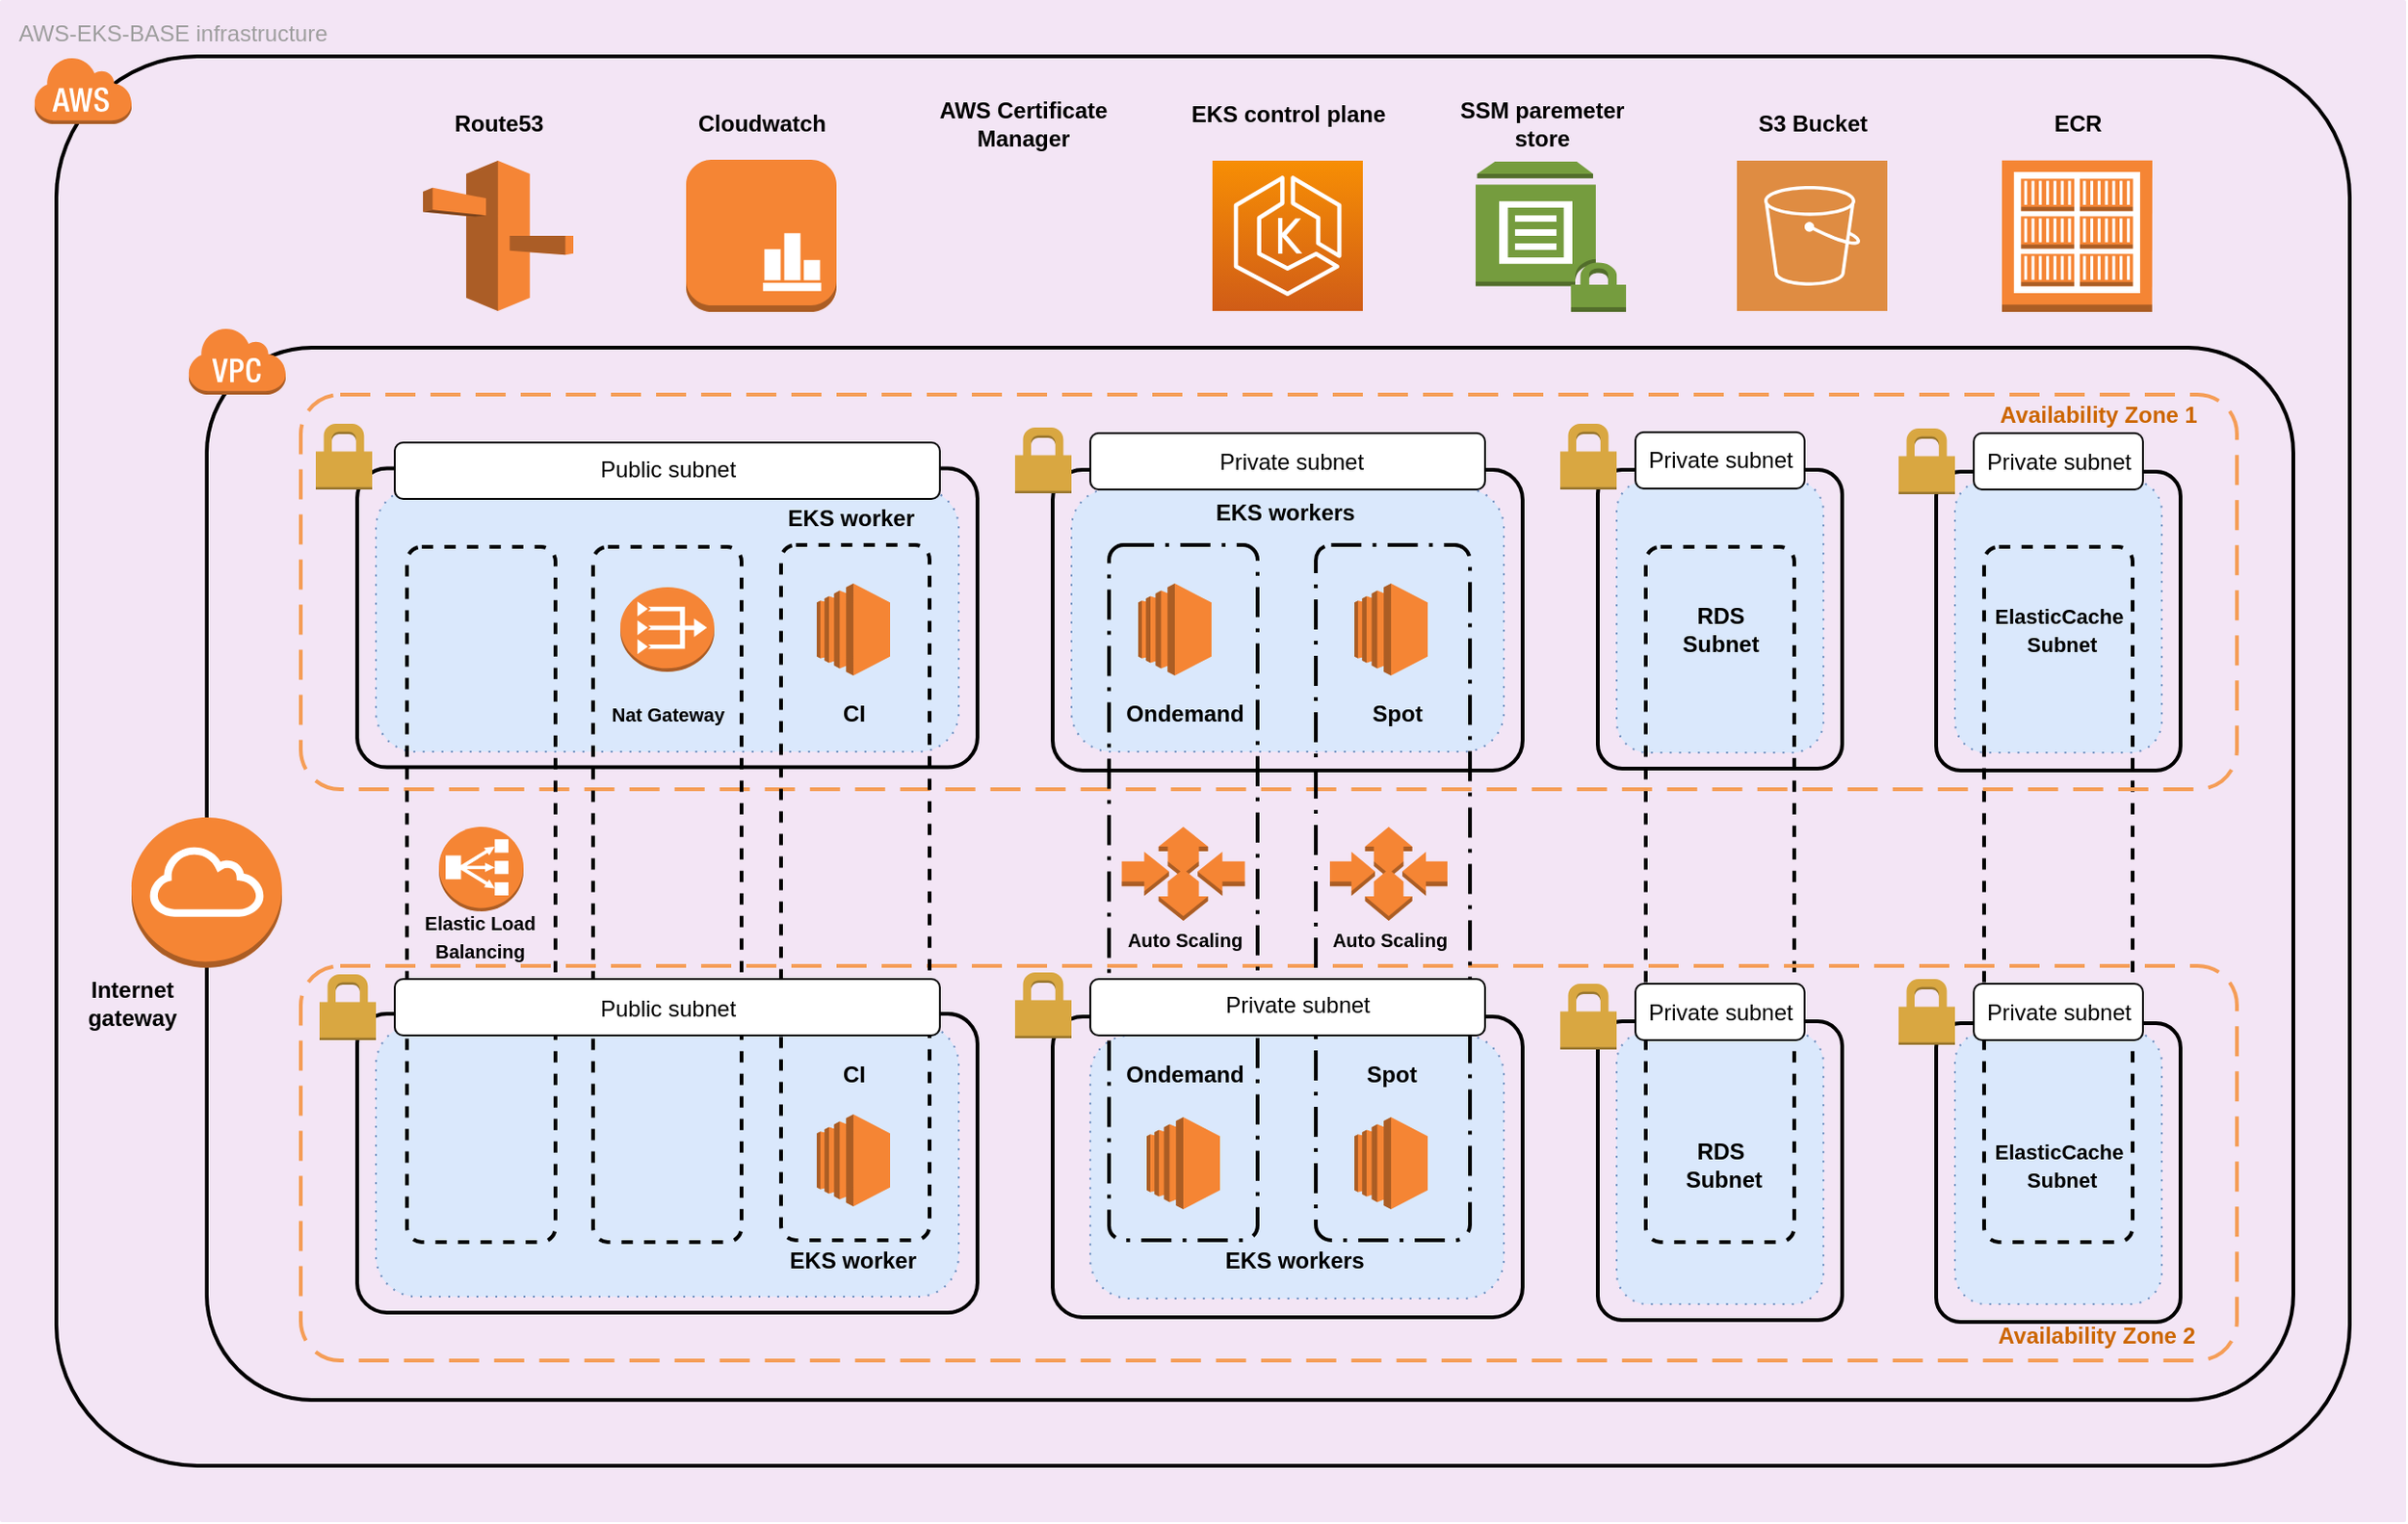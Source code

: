 <mxfile version="14.2.5" type="device" pages="2"><diagram id="iAn8QEVJtRfKhjhI61Tt" name="Infrastructure"><mxGraphModel dx="3950" dy="2390" grid="1" gridSize="10" guides="1" tooltips="1" connect="1" arrows="1" fold="1" page="1" pageScale="1" pageWidth="850" pageHeight="1100" math="0" shadow="0"><root><mxCell id="0"/><mxCell id="1" parent="0"/><mxCell id="174WUwP8dPGr4oo3nt5c-98" value="AWS-EKS-BASE infrastructure" style="points=[[0,0,0],[0.25,0,0],[0.5,0,0],[0.75,0,0],[1,0,0],[1,0.25,0],[1,0.5,0],[1,0.75,0],[1,1,0],[0.75,1,0],[0.5,1,0],[0.25,1,0],[0,1,0],[0,0.75,0],[0,0.5,0],[0,0.25,0]];rounded=1;absoluteArcSize=1;arcSize=2;html=1;strokeColor=none;gradientColor=none;shadow=0;dashed=0;fontSize=12;fontColor=#9E9E9E;align=left;verticalAlign=top;spacing=10;spacingTop=-4;fillColor=#F3E5F5;" parent="1" vertex="1"><mxGeometry x="-950" y="-980" width="1280" height="810" as="geometry"/></mxCell><mxCell id="-M0g3I70hWdwMRfYeMjo-8" value="" style="rounded=1;whiteSpace=wrap;html=1;dashed=1;dashPattern=1 4;fillColor=#dae8fc;strokeColor=#6c8ebf;" parent="1" vertex="1"><mxGeometry x="-90" y="-431" width="110" height="145" as="geometry"/></mxCell><mxCell id="YiKZC9dYokK5weJjMgLq-90" value="" style="rounded=1;arcSize=10;dashed=0;fillColor=none;gradientColor=none;strokeWidth=2;" parent="1" vertex="1"><mxGeometry x="-100" y="-436.5" width="130" height="159" as="geometry"/></mxCell><mxCell id="-M0g3I70hWdwMRfYeMjo-17" value="" style="rounded=1;whiteSpace=wrap;html=1;dashed=1;dashPattern=1 4;fillColor=#dae8fc;strokeColor=#6c8ebf;" parent="1" vertex="1"><mxGeometry x="-90" y="-724.5" width="110" height="145" as="geometry"/></mxCell><mxCell id="YiKZC9dYokK5weJjMgLq-87" value="" style="rounded=1;arcSize=10;dashed=0;fillColor=none;gradientColor=none;strokeWidth=2;" parent="1" vertex="1"><mxGeometry x="-100" y="-730" width="130" height="159" as="geometry"/></mxCell><mxCell id="UEeNQE3Lwowpf8HBC18s-1" value="" style="rounded=1;arcSize=10;dashed=1;fillColor=none;gradientColor=none;strokeWidth=2;" vertex="1" parent="1"><mxGeometry x="-74.5" y="-689" width="79" height="370" as="geometry"/></mxCell><mxCell id="-M0g3I70hWdwMRfYeMjo-16" value="" style="rounded=1;whiteSpace=wrap;html=1;dashed=1;dashPattern=1 4;fillColor=#dae8fc;strokeColor=#6c8ebf;" parent="1" vertex="1"><mxGeometry x="90" y="-724.5" width="110" height="145" as="geometry"/></mxCell><mxCell id="YiKZC9dYokK5weJjMgLq-92" value="" style="rounded=1;arcSize=10;dashed=0;fillColor=none;gradientColor=none;strokeWidth=2;" parent="1" vertex="1"><mxGeometry x="80" y="-435.5" width="130" height="159" as="geometry"/></mxCell><mxCell id="YiKZC9dYokK5weJjMgLq-88" value="" style="rounded=1;arcSize=10;dashed=0;fillColor=none;gradientColor=none;strokeWidth=2;" parent="1" vertex="1"><mxGeometry x="80" y="-729" width="130" height="159" as="geometry"/></mxCell><mxCell id="-M0g3I70hWdwMRfYeMjo-9" value="" style="rounded=1;whiteSpace=wrap;html=1;dashed=1;dashPattern=1 4;fillColor=#dae8fc;strokeColor=#6c8ebf;" parent="1" vertex="1"><mxGeometry x="90" y="-431" width="110" height="145" as="geometry"/></mxCell><mxCell id="YiKZC9dYokK5weJjMgLq-2" value="" style="rounded=1;arcSize=10;dashed=0;fillColor=none;gradientColor=none;strokeWidth=2;" parent="1" vertex="1"><mxGeometry x="-920" y="-950" width="1220" height="750" as="geometry"/></mxCell><mxCell id="YiKZC9dYokK5weJjMgLq-4" value="" style="rounded=1;arcSize=10;dashed=0;fillColor=none;gradientColor=none;strokeWidth=2;" parent="1" vertex="1"><mxGeometry x="-840" y="-795" width="1110" height="560" as="geometry"/></mxCell><mxCell id="YiKZC9dYokK5weJjMgLq-32" value="" style="rounded=1;arcSize=10;dashed=1;strokeColor=#F59D56;fillColor=none;gradientColor=none;dashPattern=8 4;strokeWidth=2;" parent="1" vertex="1"><mxGeometry x="-790" y="-466" width="1030" height="210" as="geometry"/></mxCell><mxCell id="UEeNQE3Lwowpf8HBC18s-2" value="" style="rounded=1;arcSize=10;dashed=1;fillColor=none;gradientColor=none;strokeWidth=2;" vertex="1" parent="1"><mxGeometry x="105.5" y="-689" width="79" height="370" as="geometry"/></mxCell><mxCell id="YiKZC9dYokK5weJjMgLq-103" value="" style="rounded=1;arcSize=10;dashed=1;strokeColor=#F59D56;fillColor=none;gradientColor=none;dashPattern=8 4;strokeWidth=2;" parent="1" vertex="1"><mxGeometry x="-790" y="-770" width="1030" height="210" as="geometry"/></mxCell><mxCell id="-M0g3I70hWdwMRfYeMjo-4" value="" style="rounded=1;whiteSpace=wrap;html=1;dashed=1;dashPattern=1 4;fillColor=#dae8fc;strokeColor=#6c8ebf;" parent="1" vertex="1"><mxGeometry x="-750" y="-720" width="310" height="140" as="geometry"/></mxCell><mxCell id="-M0g3I70hWdwMRfYeMjo-7" value="" style="rounded=1;whiteSpace=wrap;html=1;dashed=1;dashPattern=1 4;fillColor=#dae8fc;strokeColor=#6c8ebf;" parent="1" vertex="1"><mxGeometry x="-750" y="-435" width="310" height="145" as="geometry"/></mxCell><mxCell id="0Kv3V5qXv6rTd01khjXY-1" value="" style="rounded=1;arcSize=10;dashed=1;fillColor=none;gradientColor=none;strokeWidth=2;" vertex="1" parent="1"><mxGeometry x="-733.5" y="-689" width="79" height="370" as="geometry"/></mxCell><mxCell id="YiKZC9dYokK5weJjMgLq-52" value="" style="rounded=1;arcSize=10;dashed=0;fillColor=none;gradientColor=none;strokeWidth=2;" parent="1" vertex="1"><mxGeometry x="-390" y="-730" width="250" height="160" as="geometry"/></mxCell><mxCell id="YiKZC9dYokK5weJjMgLq-47" value="" style="rounded=1;arcSize=10;dashed=0;fillColor=none;gradientColor=none;strokeWidth=2;" parent="1" vertex="1"><mxGeometry x="-760" y="-730.69" width="330" height="159" as="geometry"/></mxCell><mxCell id="YiKZC9dYokK5weJjMgLq-101" value="" style="rounded=1;arcSize=10;dashed=0;fillColor=none;gradientColor=none;strokeWidth=2;" parent="1" vertex="1"><mxGeometry x="-760" y="-440.5" width="330" height="159" as="geometry"/></mxCell><mxCell id="-M0g3I70hWdwMRfYeMjo-22" value="" style="rounded=1;arcSize=10;dashed=1;fillColor=none;gradientColor=none;strokeWidth=2;" parent="1" vertex="1"><mxGeometry x="-634.5" y="-689" width="79" height="370" as="geometry"/></mxCell><mxCell id="-M0g3I70hWdwMRfYeMjo-21" value="" style="rounded=1;arcSize=10;dashed=1;fillColor=none;gradientColor=none;strokeWidth=2;" parent="1" vertex="1"><mxGeometry x="-534.5" y="-690" width="79" height="370" as="geometry"/></mxCell><mxCell id="37X4TkROpc8ImOdWU5Ry-22" value="&lt;b style=&quot;font-size: 11px&quot;&gt;ElasticCache&lt;br&gt;&amp;nbsp;Subnet&lt;/b&gt;" style="text;html=1;align=center;verticalAlign=middle;resizable=0;points=[];autosize=1;" parent="1" vertex="1"><mxGeometry x="105" y="-375" width="80" height="30" as="geometry"/></mxCell><mxCell id="YiKZC9dYokK5weJjMgLq-73" value="" style="rounded=1;whiteSpace=wrap;html=1;dashed=1;dashPattern=1 4;fillColor=#dae8fc;strokeColor=#6c8ebf;" parent="1" vertex="1"><mxGeometry x="-370" y="-429" width="220" height="140" as="geometry"/></mxCell><mxCell id="YiKZC9dYokK5weJjMgLq-82" value="" style="rounded=1;arcSize=10;dashed=0;fillColor=none;gradientColor=none;strokeWidth=2;" parent="1" vertex="1"><mxGeometry x="-390" y="-439" width="250" height="160" as="geometry"/></mxCell><mxCell id="YiKZC9dYokK5weJjMgLq-68" value="" style="rounded=1;whiteSpace=wrap;html=1;dashed=1;dashPattern=1 4;fillColor=#dae8fc;strokeColor=#6c8ebf;" parent="1" vertex="1"><mxGeometry x="-380" y="-720" width="230" height="140" as="geometry"/></mxCell><mxCell id="YiKZC9dYokK5weJjMgLq-39" value="" style="rounded=1;arcSize=10;dashed=1;fillColor=none;gradientColor=none;dashPattern=8 3 1 3;strokeWidth=2;" parent="1" vertex="1"><mxGeometry x="-360" y="-690" width="79" height="370" as="geometry"/></mxCell><mxCell id="Cxo-w-flY6WcQfW6Zsdr-35" value="&lt;b&gt;Ondemand&lt;/b&gt;" style="text;html=1;align=center;verticalAlign=middle;resizable=0;points=[];autosize=1;" parent="1" vertex="1"><mxGeometry x="-360.5" y="-610" width="80" height="20" as="geometry"/></mxCell><mxCell id="YiKZC9dYokK5weJjMgLq-3" value="" style="dashed=0;html=1;shape=mxgraph.aws3.cloud;fillColor=#F58536;gradientColor=none;dashed=0;" parent="1" vertex="1"><mxGeometry x="-932" y="-950" width="52" height="36" as="geometry"/></mxCell><mxCell id="YiKZC9dYokK5weJjMgLq-5" value="" style="dashed=0;html=1;shape=mxgraph.aws3.virtual_private_cloud;fillColor=#F58536;gradientColor=none;dashed=0;" parent="1" vertex="1"><mxGeometry x="-850" y="-806" width="52" height="36" as="geometry"/></mxCell><mxCell id="YiKZC9dYokK5weJjMgLq-14" value="" style="outlineConnect=0;dashed=0;verticalLabelPosition=bottom;verticalAlign=top;align=center;html=1;shape=mxgraph.aws3.vpc_nat_gateway;fillColor=#F58536;gradientColor=none;" parent="1" vertex="1"><mxGeometry x="-620" y="-667.5" width="50" height="45" as="geometry"/></mxCell><mxCell id="YiKZC9dYokK5weJjMgLq-37" value="" style="rounded=1;arcSize=10;dashed=1;fillColor=none;gradientColor=none;dashPattern=8 3 1 3;strokeWidth=2;" parent="1" vertex="1"><mxGeometry x="-250" y="-690" width="82" height="370" as="geometry"/></mxCell><mxCell id="YiKZC9dYokK5weJjMgLq-43" value="" style="dashed=0;html=1;shape=mxgraph.aws3.permissions;fillColor=#D9A741;gradientColor=none;dashed=0;" parent="1" vertex="1"><mxGeometry x="-410" y="-462.5" width="30" height="35" as="geometry"/></mxCell><mxCell id="YiKZC9dYokK5weJjMgLq-50" value="" style="dashed=0;html=1;shape=mxgraph.aws3.permissions;fillColor=#D9A741;gradientColor=none;dashed=0;" parent="1" vertex="1"><mxGeometry x="-120" y="-754.5" width="30" height="35" as="geometry"/></mxCell><mxCell id="YiKZC9dYokK5weJjMgLq-53" value="" style="dashed=0;html=1;shape=mxgraph.aws3.permissions;fillColor=#D9A741;gradientColor=none;dashed=0;" parent="1" vertex="1"><mxGeometry x="-410" y="-752.5" width="30" height="35" as="geometry"/></mxCell><mxCell id="YiKZC9dYokK5weJjMgLq-57" value="" style="outlineConnect=0;dashed=0;verticalLabelPosition=bottom;verticalAlign=top;align=center;html=1;shape=mxgraph.aws3.auto_scaling;fillColor=#F58534;gradientColor=none;" parent="1" vertex="1"><mxGeometry x="-353.25" y="-540" width="65.5" height="50" as="geometry"/></mxCell><mxCell id="YiKZC9dYokK5weJjMgLq-60" value="" style="outlineConnect=0;dashed=0;verticalLabelPosition=bottom;verticalAlign=top;align=center;html=1;shape=mxgraph.aws3.auto_scaling;fillColor=#F58534;gradientColor=none;" parent="1" vertex="1"><mxGeometry x="-242.5" y="-540" width="62.5" height="50" as="geometry"/></mxCell><mxCell id="YiKZC9dYokK5weJjMgLq-62" value="" style="outlineConnect=0;dashed=0;verticalLabelPosition=bottom;verticalAlign=top;align=center;html=1;shape=mxgraph.aws3.classic_load_balancer;fillColor=#F58534;gradientColor=none;" parent="1" vertex="1"><mxGeometry x="-716.5" y="-540" width="45" height="45" as="geometry"/></mxCell><mxCell id="YiKZC9dYokK5weJjMgLq-66" value="" style="outlineConnect=0;dashed=0;verticalLabelPosition=bottom;verticalAlign=top;align=center;html=1;shape=mxgraph.aws3.internet_gateway;fillColor=#F58534;gradientColor=none;" parent="1" vertex="1"><mxGeometry x="-880" y="-545" width="80" height="80" as="geometry"/></mxCell><mxCell id="YiKZC9dYokK5weJjMgLq-69" value="&lt;b&gt;EKS workers&amp;nbsp;&lt;/b&gt;" style="text;html=1;align=center;verticalAlign=middle;resizable=0;points=[];autosize=1;" parent="1" vertex="1"><mxGeometry x="-310" y="-717.5" width="90" height="20" as="geometry"/></mxCell><mxCell id="YiKZC9dYokK5weJjMgLq-70" value="" style="outlineConnect=0;dashed=0;verticalLabelPosition=bottom;verticalAlign=top;align=center;html=1;shape=mxgraph.aws3.ec2;fillColor=#F58534;gradientColor=none;dashPattern=1 4;" parent="1" vertex="1"><mxGeometry x="-344.5" y="-669.5" width="39" height="49" as="geometry"/></mxCell><mxCell id="YiKZC9dYokK5weJjMgLq-71" value="" style="outlineConnect=0;dashed=0;verticalLabelPosition=bottom;verticalAlign=top;align=center;html=1;shape=mxgraph.aws3.ec2;fillColor=#F58534;gradientColor=none;dashPattern=1 4;" parent="1" vertex="1"><mxGeometry x="-229.5" y="-669.5" width="39" height="49" as="geometry"/></mxCell><mxCell id="Cxo-w-flY6WcQfW6Zsdr-36" value="&lt;b&gt;Spot&lt;/b&gt;" style="text;html=1;align=center;verticalAlign=middle;resizable=0;points=[];autosize=1;" parent="1" vertex="1"><mxGeometry x="-227.5" y="-610" width="40" height="20" as="geometry"/></mxCell><mxCell id="YiKZC9dYokK5weJjMgLq-74" value="&lt;b&gt;Ondemand&lt;/b&gt;" style="text;html=1;align=center;verticalAlign=middle;resizable=0;points=[];autosize=1;" parent="1" vertex="1"><mxGeometry x="-360.5" y="-418" width="80" height="20" as="geometry"/></mxCell><mxCell id="YiKZC9dYokK5weJjMgLq-75" value="&lt;b&gt;EKS workers&amp;nbsp;&lt;/b&gt;" style="text;html=1;align=center;verticalAlign=middle;resizable=0;points=[];autosize=1;" parent="1" vertex="1"><mxGeometry x="-305.5" y="-319" width="90" height="20" as="geometry"/></mxCell><mxCell id="YiKZC9dYokK5weJjMgLq-76" value="" style="outlineConnect=0;dashed=0;verticalLabelPosition=bottom;verticalAlign=top;align=center;html=1;shape=mxgraph.aws3.ec2;fillColor=#F58534;gradientColor=none;dashPattern=1 4;" parent="1" vertex="1"><mxGeometry x="-340" y="-385.5" width="39" height="49" as="geometry"/></mxCell><mxCell id="YiKZC9dYokK5weJjMgLq-77" value="" style="outlineConnect=0;dashed=0;verticalLabelPosition=bottom;verticalAlign=top;align=center;html=1;shape=mxgraph.aws3.ec2;fillColor=#F58534;gradientColor=none;dashPattern=1 4;" parent="1" vertex="1"><mxGeometry x="-229.5" y="-385.5" width="39" height="49" as="geometry"/></mxCell><mxCell id="YiKZC9dYokK5weJjMgLq-78" value="" style="outlineConnect=0;dashed=0;verticalLabelPosition=bottom;verticalAlign=top;align=center;html=1;shape=mxgraph.aws3.ec2;fillColor=#F58534;gradientColor=none;dashPattern=1 4;" parent="1" vertex="1"><mxGeometry x="-515.5" y="-387" width="39" height="49" as="geometry"/></mxCell><mxCell id="YiKZC9dYokK5weJjMgLq-79" value="&lt;b&gt;Spot&lt;/b&gt;" style="text;html=1;align=center;verticalAlign=middle;resizable=0;points=[];autosize=1;" parent="1" vertex="1"><mxGeometry x="-230.5" y="-418" width="40" height="20" as="geometry"/></mxCell><mxCell id="YiKZC9dYokK5weJjMgLq-80" value="&lt;b&gt;CI&lt;/b&gt;" style="text;html=1;align=center;verticalAlign=middle;resizable=0;points=[];autosize=1;" parent="1" vertex="1"><mxGeometry x="-511" y="-418" width="30" height="20" as="geometry"/></mxCell><mxCell id="YiKZC9dYokK5weJjMgLq-85" value="" style="dashed=0;html=1;shape=mxgraph.aws3.permissions;fillColor=#D9A741;gradientColor=none;dashed=0;" parent="1" vertex="1"><mxGeometry x="-782" y="-754.5" width="30" height="35" as="geometry"/></mxCell><mxCell id="YiKZC9dYokK5weJjMgLq-89" value="" style="dashed=0;html=1;shape=mxgraph.aws3.permissions;fillColor=#D9A741;gradientColor=none;dashed=0;" parent="1" vertex="1"><mxGeometry x="60" y="-752" width="30" height="35" as="geometry"/></mxCell><mxCell id="YiKZC9dYokK5weJjMgLq-91" value="" style="dashed=0;html=1;shape=mxgraph.aws3.permissions;fillColor=#D9A741;gradientColor=none;dashed=0;" parent="1" vertex="1"><mxGeometry x="-120" y="-456.5" width="30" height="35" as="geometry"/></mxCell><mxCell id="YiKZC9dYokK5weJjMgLq-93" value="" style="dashed=0;html=1;shape=mxgraph.aws3.permissions;fillColor=#D9A741;gradientColor=none;dashed=0;" parent="1" vertex="1"><mxGeometry x="60" y="-459" width="30" height="35" as="geometry"/></mxCell><mxCell id="YiKZC9dYokK5weJjMgLq-102" value="" style="dashed=0;html=1;shape=mxgraph.aws3.permissions;fillColor=#D9A741;gradientColor=none;dashed=0;" parent="1" vertex="1"><mxGeometry x="-780" y="-461.5" width="30" height="35" as="geometry"/></mxCell><mxCell id="YiKZC9dYokK5weJjMgLq-109" value="" style="outlineConnect=0;dashed=0;verticalLabelPosition=bottom;verticalAlign=top;align=center;html=1;shape=mxgraph.aws3.ecr_registry;fillColor=#F58534;gradientColor=none;dashPattern=1 4;" parent="1" vertex="1"><mxGeometry x="115" y="-894.63" width="80" height="80.63" as="geometry"/></mxCell><mxCell id="YiKZC9dYokK5weJjMgLq-110" value="" style="pointerEvents=1;shadow=0;dashed=0;html=1;strokeColor=none;fillColor=#DF8C42;labelPosition=center;verticalLabelPosition=bottom;verticalAlign=top;align=center;outlineConnect=0;shape=mxgraph.veeam2.aws_s3;dashPattern=1 4;" parent="1" vertex="1"><mxGeometry x="-26" y="-894.5" width="80" height="80" as="geometry"/></mxCell><mxCell id="YiKZC9dYokK5weJjMgLq-112" value="" style="outlineConnect=0;fontColor=#232F3E;gradientColor=#F78E04;gradientDirection=north;fillColor=#D05C17;strokeColor=#ffffff;dashed=0;verticalLabelPosition=bottom;verticalAlign=top;align=center;html=1;fontSize=12;fontStyle=0;aspect=fixed;shape=mxgraph.aws4.resourceIcon;resIcon=mxgraph.aws4.eks;dashPattern=1 4;" parent="1" vertex="1"><mxGeometry x="-305" y="-894.5" width="80" height="80" as="geometry"/></mxCell><mxCell id="YiKZC9dYokK5weJjMgLq-115" value="" style="shape=image;html=1;verticalAlign=top;verticalLabelPosition=bottom;labelBackgroundColor=#ffffff;imageAspect=0;aspect=fixed;image=https://cdn4.iconfinder.com/data/icons/logos-brands-5/24/acm-128.png;dashed=1;dashPattern=1 4;" parent="1" vertex="1"><mxGeometry x="-446" y="-894.5" width="80" height="80" as="geometry"/></mxCell><mxCell id="YiKZC9dYokK5weJjMgLq-116" value="" style="outlineConnect=0;dashed=0;verticalLabelPosition=bottom;verticalAlign=top;align=center;html=1;shape=mxgraph.aws3.parameter_store;fillColor=#759C3E;gradientColor=none;dashPattern=1 4;" parent="1" vertex="1"><mxGeometry x="-165" y="-894" width="80" height="80" as="geometry"/></mxCell><mxCell id="YiKZC9dYokK5weJjMgLq-119" value="" style="rounded=1;whiteSpace=wrap;html=1;fillColor=#FFFFFF;" parent="1" vertex="1"><mxGeometry x="-740" y="-744.5" width="290" height="30" as="geometry"/></mxCell><mxCell id="YiKZC9dYokK5weJjMgLq-120" value="Public subnet" style="text;html=1;align=center;verticalAlign=middle;resizable=0;points=[];autosize=1;" parent="1" vertex="1"><mxGeometry x="-640" y="-740" width="90" height="20" as="geometry"/></mxCell><mxCell id="YiKZC9dYokK5weJjMgLq-129" value="" style="rounded=1;whiteSpace=wrap;html=1;fillColor=#FFFFFF;" parent="1" vertex="1"><mxGeometry x="-370" y="-459" width="210" height="30" as="geometry"/></mxCell><mxCell id="YiKZC9dYokK5weJjMgLq-130" value="&amp;nbsp; &amp;nbsp; &amp;nbsp; &amp;nbsp; &amp;nbsp; &amp;nbsp; &amp;nbsp; &amp;nbsp; &amp;nbsp; &amp;nbsp; &amp;nbsp; &amp;nbsp; &amp;nbsp; &amp;nbsp; &amp;nbsp; &amp;nbsp; &amp;nbsp; &amp;nbsp; &amp;nbsp; &amp;nbsp; &amp;nbsp; &amp;nbsp; &amp;nbsp; &amp;nbsp; &amp;nbsp; &amp;nbsp; &amp;nbsp; &amp;nbsp; &amp;nbsp; &amp;nbsp; &amp;nbsp; &amp;nbsp;Private subnet" style="text;html=1;align=center;verticalAlign=middle;resizable=0;points=[];autosize=1;" parent="1" vertex="1"><mxGeometry x="-515.5" y="-455.0" width="300" height="20" as="geometry"/></mxCell><mxCell id="YiKZC9dYokK5weJjMgLq-132" value="" style="rounded=1;whiteSpace=wrap;html=1;fillColor=#FFFFFF;" parent="1" vertex="1"><mxGeometry x="-370" y="-749.5" width="210" height="30" as="geometry"/></mxCell><mxCell id="YiKZC9dYokK5weJjMgLq-133" value="&amp;nbsp; &amp;nbsp; &amp;nbsp; &amp;nbsp; &amp;nbsp; &amp;nbsp; &amp;nbsp; &amp;nbsp; &amp;nbsp; &amp;nbsp; &amp;nbsp; &amp;nbsp; &amp;nbsp; &amp;nbsp; &amp;nbsp; &amp;nbsp; &amp;nbsp; &amp;nbsp; &amp;nbsp; &amp;nbsp; &amp;nbsp; &amp;nbsp; &amp;nbsp; &amp;nbsp; &amp;nbsp; &amp;nbsp; &amp;nbsp; &amp;nbsp; &amp;nbsp; &amp;nbsp; &amp;nbsp; &amp;nbsp; &amp;nbsp; &amp;nbsp; &amp;nbsp; Private subnet" style="text;html=1;align=center;verticalAlign=middle;resizable=0;points=[];autosize=1;" parent="1" vertex="1"><mxGeometry x="-545.5" y="-744.5" width="330" height="20" as="geometry"/></mxCell><mxCell id="37X4TkROpc8ImOdWU5Ry-1" value="" style="rounded=1;whiteSpace=wrap;html=1;fillColor=#FFFFFF;" parent="1" vertex="1"><mxGeometry x="-80" y="-456.5" width="90" height="30" as="geometry"/></mxCell><mxCell id="37X4TkROpc8ImOdWU5Ry-2" value="Private subnet" style="text;html=1;align=center;verticalAlign=middle;resizable=0;points=[];autosize=1;" parent="1" vertex="1"><mxGeometry x="-80" y="-451.5" width="90" height="20" as="geometry"/></mxCell><mxCell id="37X4TkROpc8ImOdWU5Ry-3" value="" style="rounded=1;whiteSpace=wrap;html=1;fillColor=#FFFFFF;" parent="1" vertex="1"><mxGeometry x="-80" y="-750" width="90" height="30" as="geometry"/></mxCell><mxCell id="37X4TkROpc8ImOdWU5Ry-4" value="Private subnet" style="text;html=1;align=center;verticalAlign=middle;resizable=0;points=[];autosize=1;" parent="1" vertex="1"><mxGeometry x="-80" y="-745" width="90" height="20" as="geometry"/></mxCell><mxCell id="37X4TkROpc8ImOdWU5Ry-5" value="" style="rounded=1;whiteSpace=wrap;html=1;fillColor=#FFFFFF;" parent="1" vertex="1"><mxGeometry x="100" y="-749.5" width="90" height="30" as="geometry"/></mxCell><mxCell id="37X4TkROpc8ImOdWU5Ry-6" value="Private subnet" style="text;html=1;align=center;verticalAlign=middle;resizable=0;points=[];autosize=1;" parent="1" vertex="1"><mxGeometry x="100" y="-744.5" width="90" height="20" as="geometry"/></mxCell><mxCell id="37X4TkROpc8ImOdWU5Ry-7" value="" style="rounded=1;whiteSpace=wrap;html=1;fillColor=#FFFFFF;" parent="1" vertex="1"><mxGeometry x="100" y="-456.5" width="90" height="30" as="geometry"/></mxCell><mxCell id="37X4TkROpc8ImOdWU5Ry-8" value="Private subnet" style="text;html=1;align=center;verticalAlign=middle;resizable=0;points=[];autosize=1;" parent="1" vertex="1"><mxGeometry x="100" y="-451.5" width="90" height="20" as="geometry"/></mxCell><mxCell id="37X4TkROpc8ImOdWU5Ry-14" value="&lt;b&gt;EKS control plane&lt;/b&gt;" style="text;html=1;align=center;verticalAlign=middle;resizable=0;points=[];autosize=1;" parent="1" vertex="1"><mxGeometry x="-325" y="-929.5" width="120" height="20" as="geometry"/></mxCell><mxCell id="37X4TkROpc8ImOdWU5Ry-18" value="" style="outlineConnect=0;dashed=0;verticalLabelPosition=bottom;verticalAlign=top;align=center;html=1;shape=mxgraph.aws3.route_53;fillColor=#F58536;gradientColor=none;dashPattern=1 4;" parent="1" vertex="1"><mxGeometry x="-725" y="-894.5" width="80" height="80" as="geometry"/></mxCell><mxCell id="37X4TkROpc8ImOdWU5Ry-19" value="&lt;b&gt;RDS &lt;br&gt;Subnet&lt;/b&gt;" style="text;html=1;align=center;verticalAlign=middle;resizable=0;points=[];autosize=1;" parent="1" vertex="1"><mxGeometry x="-65" y="-660" width="60" height="30" as="geometry"/></mxCell><mxCell id="37X4TkROpc8ImOdWU5Ry-20" value="&lt;b&gt;RDS&lt;br&gt;&amp;nbsp;Subnet&lt;/b&gt;" style="text;html=1;align=center;verticalAlign=middle;resizable=0;points=[];autosize=1;" parent="1" vertex="1"><mxGeometry x="-65" y="-375" width="60" height="30" as="geometry"/></mxCell><mxCell id="37X4TkROpc8ImOdWU5Ry-21" value="&lt;b style=&quot;font-size: 11px&quot;&gt;ElasticCache&lt;br&gt;&amp;nbsp;Subnet&lt;/b&gt;" style="text;html=1;align=center;verticalAlign=middle;resizable=0;points=[];autosize=1;" parent="1" vertex="1"><mxGeometry x="105" y="-660" width="80" height="30" as="geometry"/></mxCell><mxCell id="37X4TkROpc8ImOdWU5Ry-25" value="&lt;b style=&quot;font-size: 10px&quot;&gt;Elastic Load &lt;br&gt;Balancing&lt;/b&gt;" style="text;html=1;align=center;verticalAlign=middle;resizable=0;points=[];autosize=1;" parent="1" vertex="1"><mxGeometry x="-730" y="-502.5" width="70" height="40" as="geometry"/></mxCell><mxCell id="37X4TkROpc8ImOdWU5Ry-26" value="&lt;b&gt;&lt;font color=&quot;#cc6600&quot;&gt;Availability Zone 2&lt;/font&gt;&lt;/b&gt;" style="text;html=1;align=center;verticalAlign=middle;resizable=0;points=[];autosize=1;" parent="1" vertex="1"><mxGeometry x="105" y="-279" width="120" height="20" as="geometry"/></mxCell><mxCell id="37X4TkROpc8ImOdWU5Ry-27" value="&lt;b&gt;&lt;font color=&quot;#cc6600&quot;&gt;Availability Zone 1&lt;/font&gt;&lt;/b&gt;" style="text;html=1;align=center;verticalAlign=middle;resizable=0;points=[];autosize=1;rounded=0;glass=0;shadow=0;sketch=0;" parent="1" vertex="1"><mxGeometry x="105.5" y="-769.5" width="120" height="20" as="geometry"/></mxCell><mxCell id="37X4TkROpc8ImOdWU5Ry-28" value="&lt;b&gt;&lt;font style=&quot;font-size: 10px&quot;&gt;Auto Scaling&lt;/font&gt;&lt;/b&gt;" style="text;html=1;align=center;verticalAlign=middle;resizable=0;points=[];autosize=1;" parent="1" vertex="1"><mxGeometry x="-360" y="-490" width="80" height="20" as="geometry"/></mxCell><mxCell id="37X4TkROpc8ImOdWU5Ry-31" value="&lt;b&gt;&lt;font style=&quot;font-size: 10px&quot;&gt;Auto Scaling&lt;/font&gt;&lt;/b&gt;" style="text;html=1;align=center;verticalAlign=middle;resizable=0;points=[];autosize=1;" parent="1" vertex="1"><mxGeometry x="-251.25" y="-490" width="80" height="20" as="geometry"/></mxCell><mxCell id="37X4TkROpc8ImOdWU5Ry-35" value="&lt;b&gt;Internet &lt;br&gt;gateway&lt;/b&gt;" style="text;html=1;align=center;verticalAlign=middle;resizable=0;points=[];autosize=1;" parent="1" vertex="1"><mxGeometry x="-910" y="-461.5" width="60" height="30" as="geometry"/></mxCell><mxCell id="37X4TkROpc8ImOdWU5Ry-36" value="&lt;b&gt;ECR&lt;/b&gt;" style="text;html=1;align=center;verticalAlign=middle;resizable=0;points=[];autosize=1;" parent="1" vertex="1"><mxGeometry x="135" y="-924.5" width="40" height="20" as="geometry"/></mxCell><mxCell id="37X4TkROpc8ImOdWU5Ry-37" value="&lt;b&gt;S3 Bucket&lt;/b&gt;" style="text;html=1;align=center;verticalAlign=middle;resizable=0;points=[];autosize=1;" parent="1" vertex="1"><mxGeometry x="-21" y="-924.5" width="70" height="20" as="geometry"/></mxCell><mxCell id="37X4TkROpc8ImOdWU5Ry-38" value="&lt;b&gt;SSM paremeter&lt;br&gt;store&lt;/b&gt;" style="text;html=1;align=center;verticalAlign=middle;resizable=0;points=[];autosize=1;" parent="1" vertex="1"><mxGeometry x="-180.5" y="-929.5" width="100" height="30" as="geometry"/></mxCell><mxCell id="37X4TkROpc8ImOdWU5Ry-40" value="&lt;b&gt;AWS Certificate&lt;br&gt;Manager&lt;/b&gt;" style="text;html=1;align=center;verticalAlign=middle;resizable=0;points=[];autosize=1;" parent="1" vertex="1"><mxGeometry x="-456" y="-929.5" width="100" height="30" as="geometry"/></mxCell><mxCell id="37X4TkROpc8ImOdWU5Ry-41" value="&lt;b&gt;Route53&lt;/b&gt;" style="text;html=1;align=center;verticalAlign=middle;resizable=0;points=[];autosize=1;" parent="1" vertex="1"><mxGeometry x="-715" y="-924.5" width="60" height="20" as="geometry"/></mxCell><mxCell id="Dmn0wrjUbhcJEDq9MbFD-1" value="" style="outlineConnect=0;dashed=0;verticalLabelPosition=bottom;verticalAlign=top;align=center;html=1;shape=mxgraph.aws3.instance_with_cloudwatch;fillColor=#F58534;gradientColor=none;" parent="1" vertex="1"><mxGeometry x="-585" y="-895" width="80" height="81" as="geometry"/></mxCell><mxCell id="Dmn0wrjUbhcJEDq9MbFD-2" value="&lt;b&gt;Cloudwatch&lt;/b&gt;" style="text;html=1;align=center;verticalAlign=middle;resizable=0;points=[];autosize=1;" parent="1" vertex="1"><mxGeometry x="-585" y="-924.5" width="80" height="20" as="geometry"/></mxCell><mxCell id="-M0g3I70hWdwMRfYeMjo-3" value="&lt;font style=&quot;font-size: 10px&quot;&gt;&lt;b&gt;Nat Gateway&lt;/b&gt;&lt;/font&gt;" style="text;html=1;align=center;verticalAlign=middle;resizable=0;points=[];autosize=1;" parent="1" vertex="1"><mxGeometry x="-635" y="-610" width="80" height="20" as="geometry"/></mxCell><mxCell id="YiKZC9dYokK5weJjMgLq-124" value="" style="rounded=1;whiteSpace=wrap;html=1;fillColor=#FFFFFF;" parent="1" vertex="1"><mxGeometry x="-740" y="-459" width="290" height="30" as="geometry"/></mxCell><mxCell id="YiKZC9dYokK5weJjMgLq-125" value="Public subnet" style="text;html=1;align=center;verticalAlign=middle;resizable=0;points=[];autosize=1;" parent="1" vertex="1"><mxGeometry x="-640" y="-453.5" width="90" height="20" as="geometry"/></mxCell><mxCell id="0Kv3V5qXv6rTd01khjXY-2" value="" style="outlineConnect=0;dashed=0;verticalLabelPosition=bottom;verticalAlign=top;align=center;html=1;shape=mxgraph.aws3.ec2;fillColor=#F58534;gradientColor=none;dashPattern=1 4;" vertex="1" parent="1"><mxGeometry x="-515.5" y="-669.5" width="39" height="49" as="geometry"/></mxCell><mxCell id="0Kv3V5qXv6rTd01khjXY-3" value="&lt;b&gt;CI&lt;/b&gt;" style="text;html=1;align=center;verticalAlign=middle;resizable=0;points=[];autosize=1;" vertex="1" parent="1"><mxGeometry x="-511" y="-610" width="30" height="20" as="geometry"/></mxCell><mxCell id="0Kv3V5qXv6rTd01khjXY-5" value="&lt;b&gt;EKS worker&amp;nbsp;&lt;/b&gt;" style="text;html=1;align=center;verticalAlign=middle;resizable=0;points=[];autosize=1;" vertex="1" parent="1"><mxGeometry x="-540" y="-319" width="90" height="20" as="geometry"/></mxCell><mxCell id="0Kv3V5qXv6rTd01khjXY-6" value="&lt;b&gt;EKS worker&amp;nbsp;&lt;/b&gt;" style="text;html=1;align=center;verticalAlign=middle;resizable=0;points=[];autosize=1;" vertex="1" parent="1"><mxGeometry x="-541" y="-714.5" width="90" height="20" as="geometry"/></mxCell></root></mxGraphModel></diagram><diagram id="lgxDAb0F-OWyiAoJ10nV" name="Namespaces"><mxGraphModel dx="2250" dy="1290" grid="1" gridSize="10" guides="1" tooltips="1" connect="1" arrows="1" fold="1" page="1" pageScale="1" pageWidth="850" pageHeight="1100" math="0" shadow="0"><root><mxCell id="evB6vHYRARaj5xIVGNif-0"/><mxCell id="evB6vHYRARaj5xIVGNif-1" parent="evB6vHYRARaj5xIVGNif-0"/><mxCell id="zUXMQ9wgLVA44lgpkHng-5" value="" style="rounded=1;whiteSpace=wrap;html=1;strokeColor=#9673a6;fillColor=#e1d5e7;" parent="evB6vHYRARaj5xIVGNif-1" vertex="1"><mxGeometry x="120" y="170.63" width="160" height="240" as="geometry"/></mxCell><mxCell id="zUXMQ9wgLVA44lgpkHng-0" value="kube-node-lease" style="rounded=1;whiteSpace=wrap;html=1;strokeColor=#6c8ebf;fillColor=#dae8fc;" parent="evB6vHYRARaj5xIVGNif-1" vertex="1"><mxGeometry x="140" y="210.63" width="120" height="40" as="geometry"/></mxCell><mxCell id="zUXMQ9wgLVA44lgpkHng-1" value="kube-system" style="rounded=1;whiteSpace=wrap;html=1;strokeColor=#6c8ebf;fillColor=#dae8fc;" parent="evB6vHYRARaj5xIVGNif-1" vertex="1"><mxGeometry x="140" y="360.63" width="120" height="40" as="geometry"/></mxCell><mxCell id="zUXMQ9wgLVA44lgpkHng-2" value="kube-public" style="rounded=1;whiteSpace=wrap;html=1;strokeColor=#6c8ebf;fillColor=#dae8fc;" parent="evB6vHYRARaj5xIVGNif-1" vertex="1"><mxGeometry x="140" y="261.88" width="120" height="40" as="geometry"/></mxCell><mxCell id="zUXMQ9wgLVA44lgpkHng-4" value="default" style="rounded=1;whiteSpace=wrap;html=1;strokeColor=#6c8ebf;fillColor=#dae8fc;" parent="evB6vHYRARaj5xIVGNif-1" vertex="1"><mxGeometry x="140" y="310.63" width="120" height="40" as="geometry"/></mxCell><mxCell id="zUXMQ9wgLVA44lgpkHng-17" value="&lt;b&gt;System Namespace&lt;/b&gt;" style="text;html=1;align=center;verticalAlign=middle;resizable=0;points=[];autosize=1;" parent="evB6vHYRARaj5xIVGNif-1" vertex="1"><mxGeometry x="135" y="180.63" width="130" height="20" as="geometry"/></mxCell><mxCell id="JoPJpQUPbcY4oKkLZPwI-52" value="" style="rounded=1;whiteSpace=wrap;html=1;strokeColor=#9673a6;fillColor=#e1d5e7;" parent="evB6vHYRARaj5xIVGNif-1" vertex="1"><mxGeometry x="470" y="100" width="160" height="830" as="geometry"/></mxCell><mxCell id="JoPJpQUPbcY4oKkLZPwI-53" value="certmanager" style="rounded=1;whiteSpace=wrap;html=1;strokeColor=#6c8ebf;fillColor=#dae8fc;" parent="evB6vHYRARaj5xIVGNif-1" vertex="1"><mxGeometry x="490" y="140" width="120" height="100" as="geometry"/></mxCell><mxCell id="JoPJpQUPbcY4oKkLZPwI-54" value="ing" style="rounded=1;whiteSpace=wrap;html=1;strokeColor=#6c8ebf;fillColor=#dae8fc;" parent="evB6vHYRARaj5xIVGNif-1" vertex="1"><mxGeometry x="490" y="260" width="120" height="100" as="geometry"/></mxCell><mxCell id="JoPJpQUPbcY4oKkLZPwI-55" value="dns" style="rounded=1;whiteSpace=wrap;html=1;strokeColor=#6c8ebf;fillColor=#dae8fc;" parent="evB6vHYRARaj5xIVGNif-1" vertex="1"><mxGeometry x="490" y="380" width="120" height="40" as="geometry"/></mxCell><mxCell id="JoPJpQUPbcY4oKkLZPwI-56" value="ci" style="rounded=1;whiteSpace=wrap;html=1;strokeColor=#6c8ebf;fillColor=#dae8fc;" parent="evB6vHYRARaj5xIVGNif-1" vertex="1"><mxGeometry x="490" y="440" width="120" height="40" as="geometry"/></mxCell><mxCell id="JoPJpQUPbcY4oKkLZPwI-57" value="sys" style="rounded=1;whiteSpace=wrap;html=1;strokeColor=#6c8ebf;fillColor=#dae8fc;" parent="evB6vHYRARaj5xIVGNif-1" vertex="1"><mxGeometry x="490" y="501.25" width="120" height="218.75" as="geometry"/></mxCell><mxCell id="JoPJpQUPbcY4oKkLZPwI-58" value="monitoring" style="rounded=1;whiteSpace=wrap;html=1;strokeColor=#6c8ebf;fillColor=#dae8fc;" parent="evB6vHYRARaj5xIVGNif-1" vertex="1"><mxGeometry x="490" y="743.75" width="120" height="96.25" as="geometry"/></mxCell><mxCell id="JoPJpQUPbcY4oKkLZPwI-59" value="&lt;b&gt;Service Namespaces&lt;/b&gt;" style="text;html=1;align=center;verticalAlign=middle;resizable=0;points=[];autosize=1;" parent="evB6vHYRARaj5xIVGNif-1" vertex="1"><mxGeometry x="485" y="110" width="130" height="20" as="geometry"/></mxCell><mxCell id="JoPJpQUPbcY4oKkLZPwI-60" value="&lt;span style=&quot;font-size: 10px&quot;&gt;Nginx-ingress&lt;br&gt;&lt;/span&gt;" style="rounded=1;whiteSpace=wrap;html=1;strokeColor=#6c8ebf;fillColor=#dae8fc;" parent="evB6vHYRARaj5xIVGNif-1" vertex="1"><mxGeometry x="710" y="260" width="120" height="42.5" as="geometry"/></mxCell><mxCell id="JoPJpQUPbcY4oKkLZPwI-61" value="&lt;span style=&quot;font-size: 10px&quot;&gt;Certificate&lt;br&gt;&lt;/span&gt;" style="rounded=1;whiteSpace=wrap;html=1;strokeColor=#6c8ebf;fillColor=#dae8fc;" parent="evB6vHYRARaj5xIVGNif-1" vertex="1"><mxGeometry x="710" y="320" width="120" height="42.5" as="geometry"/></mxCell><mxCell id="JoPJpQUPbcY4oKkLZPwI-63" value="&lt;font style=&quot;font-size: 10px&quot;&gt;Reloader&lt;br&gt;&lt;/font&gt;" style="rounded=1;whiteSpace=wrap;html=1;strokeColor=#6c8ebf;fillColor=#dae8fc;" parent="evB6vHYRARaj5xIVGNif-1" vertex="1"><mxGeometry x="710" y="680" width="120" height="40" as="geometry"/></mxCell><mxCell id="JoPJpQUPbcY4oKkLZPwI-64" value="&lt;font style=&quot;font-size: 10px&quot;&gt;External-dns&lt;br&gt;&lt;/font&gt;" style="rounded=1;whiteSpace=wrap;html=1;strokeColor=#6c8ebf;fillColor=#dae8fc;" parent="evB6vHYRARaj5xIVGNif-1" vertex="1"><mxGeometry x="710" y="380" width="120" height="42.5" as="geometry"/></mxCell><mxCell id="JoPJpQUPbcY4oKkLZPwI-65" value="" style="endArrow=classic;html=1;" parent="evB6vHYRARaj5xIVGNif-1" edge="1"><mxGeometry width="50" height="50" relative="1" as="geometry"><mxPoint x="640" y="340.25" as="sourcePoint"/><mxPoint x="700" y="340" as="targetPoint"/></mxGeometry></mxCell><mxCell id="JoPJpQUPbcY4oKkLZPwI-66" value="" style="endArrow=classic;html=1;" parent="evB6vHYRARaj5xIVGNif-1" edge="1"><mxGeometry width="50" height="50" relative="1" as="geometry"><mxPoint x="640" y="281.01" as="sourcePoint"/><mxPoint x="700" y="281.08" as="targetPoint"/><Array as="points"><mxPoint x="640" y="281.01"/></Array></mxGeometry></mxCell><mxCell id="JoPJpQUPbcY4oKkLZPwI-67" value="&lt;font&gt;&lt;span style=&quot;font-size: 10px&quot;&gt;Kube-prometheus-stack&lt;/span&gt;&lt;br&gt;&lt;/font&gt;" style="rounded=1;whiteSpace=wrap;html=1;strokeColor=#6c8ebf;fillColor=#dae8fc;" parent="evB6vHYRARaj5xIVGNif-1" vertex="1"><mxGeometry x="710" y="740" width="120" height="40" as="geometry"/></mxCell><mxCell id="JoPJpQUPbcY4oKkLZPwI-68" value="" style="endArrow=classic;html=1;" parent="evB6vHYRARaj5xIVGNif-1" edge="1"><mxGeometry width="50" height="50" relative="1" as="geometry"><mxPoint x="640" y="400" as="sourcePoint"/><mxPoint x="700" y="400" as="targetPoint"/></mxGeometry></mxCell><mxCell id="JoPJpQUPbcY4oKkLZPwI-69" value="" style="endArrow=classic;html=1;" parent="evB6vHYRARaj5xIVGNif-1" edge="1"><mxGeometry width="50" height="50" relative="1" as="geometry"><mxPoint x="640" y="459.66" as="sourcePoint"/><mxPoint x="700" y="459.66" as="targetPoint"/></mxGeometry></mxCell><mxCell id="JoPJpQUPbcY4oKkLZPwI-70" value="" style="endArrow=classic;html=1;" parent="evB6vHYRARaj5xIVGNif-1" edge="1"><mxGeometry width="50" height="50" relative="1" as="geometry"><mxPoint x="640" y="522.08" as="sourcePoint"/><mxPoint x="700" y="522.08" as="targetPoint"/></mxGeometry></mxCell><mxCell id="JoPJpQUPbcY4oKkLZPwI-74" value="" style="endArrow=classic;html=1;" parent="evB6vHYRARaj5xIVGNif-1" edge="1"><mxGeometry width="50" height="50" relative="1" as="geometry"><mxPoint x="640" y="578.61" as="sourcePoint"/><mxPoint x="700" y="578.61" as="targetPoint"/></mxGeometry></mxCell><mxCell id="JoPJpQUPbcY4oKkLZPwI-75" value="" style="endArrow=classic;html=1;" parent="evB6vHYRARaj5xIVGNif-1" edge="1"><mxGeometry width="50" height="50" relative="1" as="geometry"><mxPoint x="640" y="640.96" as="sourcePoint"/><mxPoint x="700" y="640.96" as="targetPoint"/></mxGeometry></mxCell><mxCell id="JoPJpQUPbcY4oKkLZPwI-76" value="" style="endArrow=classic;html=1;" parent="evB6vHYRARaj5xIVGNif-1" edge="1"><mxGeometry width="50" height="50" relative="1" as="geometry"><mxPoint x="640" y="700.96" as="sourcePoint"/><mxPoint x="700" y="700.96" as="targetPoint"/></mxGeometry></mxCell><mxCell id="JoPJpQUPbcY4oKkLZPwI-78" value="aws-node-termination-handler" style="rounded=1;whiteSpace=wrap;html=1;strokeColor=#6c8ebf;fillColor=#dae8fc;" parent="evB6vHYRARaj5xIVGNif-1" vertex="1"><mxGeometry x="710" y="501.25" width="120" height="38.75" as="geometry"/></mxCell><mxCell id="JoPJpQUPbcY4oKkLZPwI-79" value="&lt;font style=&quot;font-size: 10px&quot;&gt;Cluster-autoscaler&lt;br&gt;&lt;/font&gt;" style="rounded=1;whiteSpace=wrap;html=1;strokeColor=#6c8ebf;fillColor=#dae8fc;" parent="evB6vHYRARaj5xIVGNif-1" vertex="1"><mxGeometry x="710" y="557.5" width="120" height="42.5" as="geometry"/></mxCell><mxCell id="JoPJpQUPbcY4oKkLZPwI-80" value="&lt;font&gt;&lt;span style=&quot;font-size: 10px&quot;&gt;Kubernetes-external-secrets&lt;/span&gt;&lt;br&gt;&lt;/font&gt;" style="rounded=1;whiteSpace=wrap;html=1;strokeColor=#6c8ebf;fillColor=#dae8fc;" parent="evB6vHYRARaj5xIVGNif-1" vertex="1"><mxGeometry x="710" y="620" width="120" height="42.5" as="geometry"/></mxCell><mxCell id="JoPJpQUPbcY4oKkLZPwI-85" value="" style="rounded=1;whiteSpace=wrap;html=1;strokeColor=#9673a6;fillColor=#e1d5e7;" parent="evB6vHYRARaj5xIVGNif-1" vertex="1"><mxGeometry x="120" y="460.63" width="160" height="410" as="geometry"/></mxCell><mxCell id="JoPJpQUPbcY4oKkLZPwI-86" value="dev" style="rounded=1;whiteSpace=wrap;html=1;strokeColor=#6c8ebf;fillColor=#dae8fc;" parent="evB6vHYRARaj5xIVGNif-1" vertex="1"><mxGeometry x="140" y="499.38" width="120" height="100" as="geometry"/></mxCell><mxCell id="JoPJpQUPbcY4oKkLZPwI-87" value="staging" style="rounded=1;whiteSpace=wrap;html=1;strokeColor=#6c8ebf;fillColor=#dae8fc;" parent="evB6vHYRARaj5xIVGNif-1" vertex="1"><mxGeometry x="140" y="623.13" width="120" height="100" as="geometry"/></mxCell><mxCell id="JoPJpQUPbcY4oKkLZPwI-89" value="&lt;b&gt;Application namespaces&amp;nbsp;&lt;/b&gt;" style="text;html=1;align=center;verticalAlign=middle;resizable=0;points=[];autosize=1;" parent="evB6vHYRARaj5xIVGNif-1" vertex="1"><mxGeometry x="120" y="470.63" width="160" height="20" as="geometry"/></mxCell><mxCell id="ewIIuaSzGRInF8PwiZrg-0" value="&lt;font style=&quot;font-size: 10px&quot;&gt;Coredns&lt;br&gt;&lt;/font&gt;" style="rounded=1;whiteSpace=wrap;html=1;strokeColor=#6c8ebf;fillColor=#dae8fc;" parent="evB6vHYRARaj5xIVGNif-1" vertex="1"><mxGeometry x="360" y="358.13" width="80" height="42.5" as="geometry"/></mxCell><mxCell id="ewIIuaSzGRInF8PwiZrg-2" value="" style="endArrow=classic;html=1;" parent="evB6vHYRARaj5xIVGNif-1" edge="1"><mxGeometry width="50" height="50" relative="1" as="geometry"><mxPoint x="290" y="379.8" as="sourcePoint"/><mxPoint x="350" y="379.97" as="targetPoint"/><Array as="points"><mxPoint x="330" y="380.14"/></Array></mxGeometry></mxCell><mxCell id="ewIIuaSzGRInF8PwiZrg-7" value="&lt;span style=&quot;font-size: 10px&quot;&gt;Gitlab-runner&lt;br&gt;&lt;/span&gt;" style="rounded=1;whiteSpace=wrap;html=1;strokeColor=#6c8ebf;fillColor=#dae8fc;" parent="evB6vHYRARaj5xIVGNif-1" vertex="1"><mxGeometry x="710" y="438.75" width="120" height="42.5" as="geometry"/></mxCell><mxCell id="ewIIuaSzGRInF8PwiZrg-10" value="" style="endArrow=classic;html=1;" parent="evB6vHYRARaj5xIVGNif-1" edge="1"><mxGeometry width="50" height="50" relative="1" as="geometry"><mxPoint x="640" y="760" as="sourcePoint"/><mxPoint x="700" y="760" as="targetPoint"/></mxGeometry></mxCell><mxCell id="ewIIuaSzGRInF8PwiZrg-11" value="&lt;span style=&quot;font-size: 10px&quot;&gt;Loki-stack&lt;/span&gt;" style="rounded=1;whiteSpace=wrap;html=1;strokeColor=#6c8ebf;fillColor=#dae8fc;" parent="evB6vHYRARaj5xIVGNif-1" vertex="1"><mxGeometry x="710" y="800" width="120" height="40" as="geometry"/></mxCell><mxCell id="ewIIuaSzGRInF8PwiZrg-12" value="" style="endArrow=classic;html=1;" parent="evB6vHYRARaj5xIVGNif-1" edge="1"><mxGeometry width="50" height="50" relative="1" as="geometry"><mxPoint x="640" y="822.16" as="sourcePoint"/><mxPoint x="700" y="822.16" as="targetPoint"/></mxGeometry></mxCell><mxCell id="ewIIuaSzGRInF8PwiZrg-13" value="elk" style="rounded=1;whiteSpace=wrap;html=1;strokeColor=#6c8ebf;fillColor=#dae8fc;" parent="evB6vHYRARaj5xIVGNif-1" vertex="1"><mxGeometry x="490" y="863.75" width="120" height="46.25" as="geometry"/></mxCell><mxCell id="ewIIuaSzGRInF8PwiZrg-14" value="&lt;span style=&quot;font-size: 10px&quot;&gt;ELK&lt;br&gt;&lt;/span&gt;" style="rounded=1;whiteSpace=wrap;html=1;strokeColor=#6c8ebf;fillColor=#dae8fc;" parent="evB6vHYRARaj5xIVGNif-1" vertex="1"><mxGeometry x="710" y="860" width="120" height="40" as="geometry"/></mxCell><mxCell id="ewIIuaSzGRInF8PwiZrg-15" value="" style="endArrow=classic;html=1;" parent="evB6vHYRARaj5xIVGNif-1" edge="1"><mxGeometry width="50" height="50" relative="1" as="geometry"><mxPoint x="640" y="880" as="sourcePoint"/><mxPoint x="700" y="880" as="targetPoint"/><Array as="points"><mxPoint x="670" y="880.47"/></Array></mxGeometry></mxCell><mxCell id="ewIIuaSzGRInF8PwiZrg-18" value="Cluster-issuer" style="rounded=1;whiteSpace=wrap;html=1;strokeColor=#6c8ebf;fillColor=#dae8fc;" parent="evB6vHYRARaj5xIVGNif-1" vertex="1"><mxGeometry x="710" y="198.75" width="120" height="42.5" as="geometry"/></mxCell><mxCell id="ewIIuaSzGRInF8PwiZrg-19" value="&lt;font style=&quot;font-size: 10px&quot;&gt;Cert-manager&lt;br&gt;&lt;/font&gt;" style="rounded=1;whiteSpace=wrap;html=1;strokeColor=#6c8ebf;fillColor=#dae8fc;" parent="evB6vHYRARaj5xIVGNif-1" vertex="1"><mxGeometry x="710" y="140" width="120" height="42.5" as="geometry"/></mxCell><mxCell id="ewIIuaSzGRInF8PwiZrg-21" value="" style="endArrow=classic;html=1;" parent="evB6vHYRARaj5xIVGNif-1" edge="1"><mxGeometry width="50" height="50" relative="1" as="geometry"><mxPoint x="640" y="219.66" as="sourcePoint"/><mxPoint x="700" y="219.73" as="targetPoint"/><Array as="points"><mxPoint x="640" y="219.66"/></Array></mxGeometry></mxCell><mxCell id="ewIIuaSzGRInF8PwiZrg-22" value="" style="endArrow=classic;html=1;" parent="evB6vHYRARaj5xIVGNif-1" edge="1"><mxGeometry width="50" height="50" relative="1" as="geometry"><mxPoint x="640" y="160" as="sourcePoint"/><mxPoint x="700" y="160.07" as="targetPoint"/><Array as="points"><mxPoint x="640" y="160"/></Array></mxGeometry></mxCell><mxCell id="ewIIuaSzGRInF8PwiZrg-24" value="prod" style="rounded=1;whiteSpace=wrap;html=1;strokeColor=#6c8ebf;fillColor=#dae8fc;" parent="evB6vHYRARaj5xIVGNif-1" vertex="1"><mxGeometry x="140" y="750.63" width="120" height="100" as="geometry"/></mxCell></root></mxGraphModel></diagram></mxfile>
